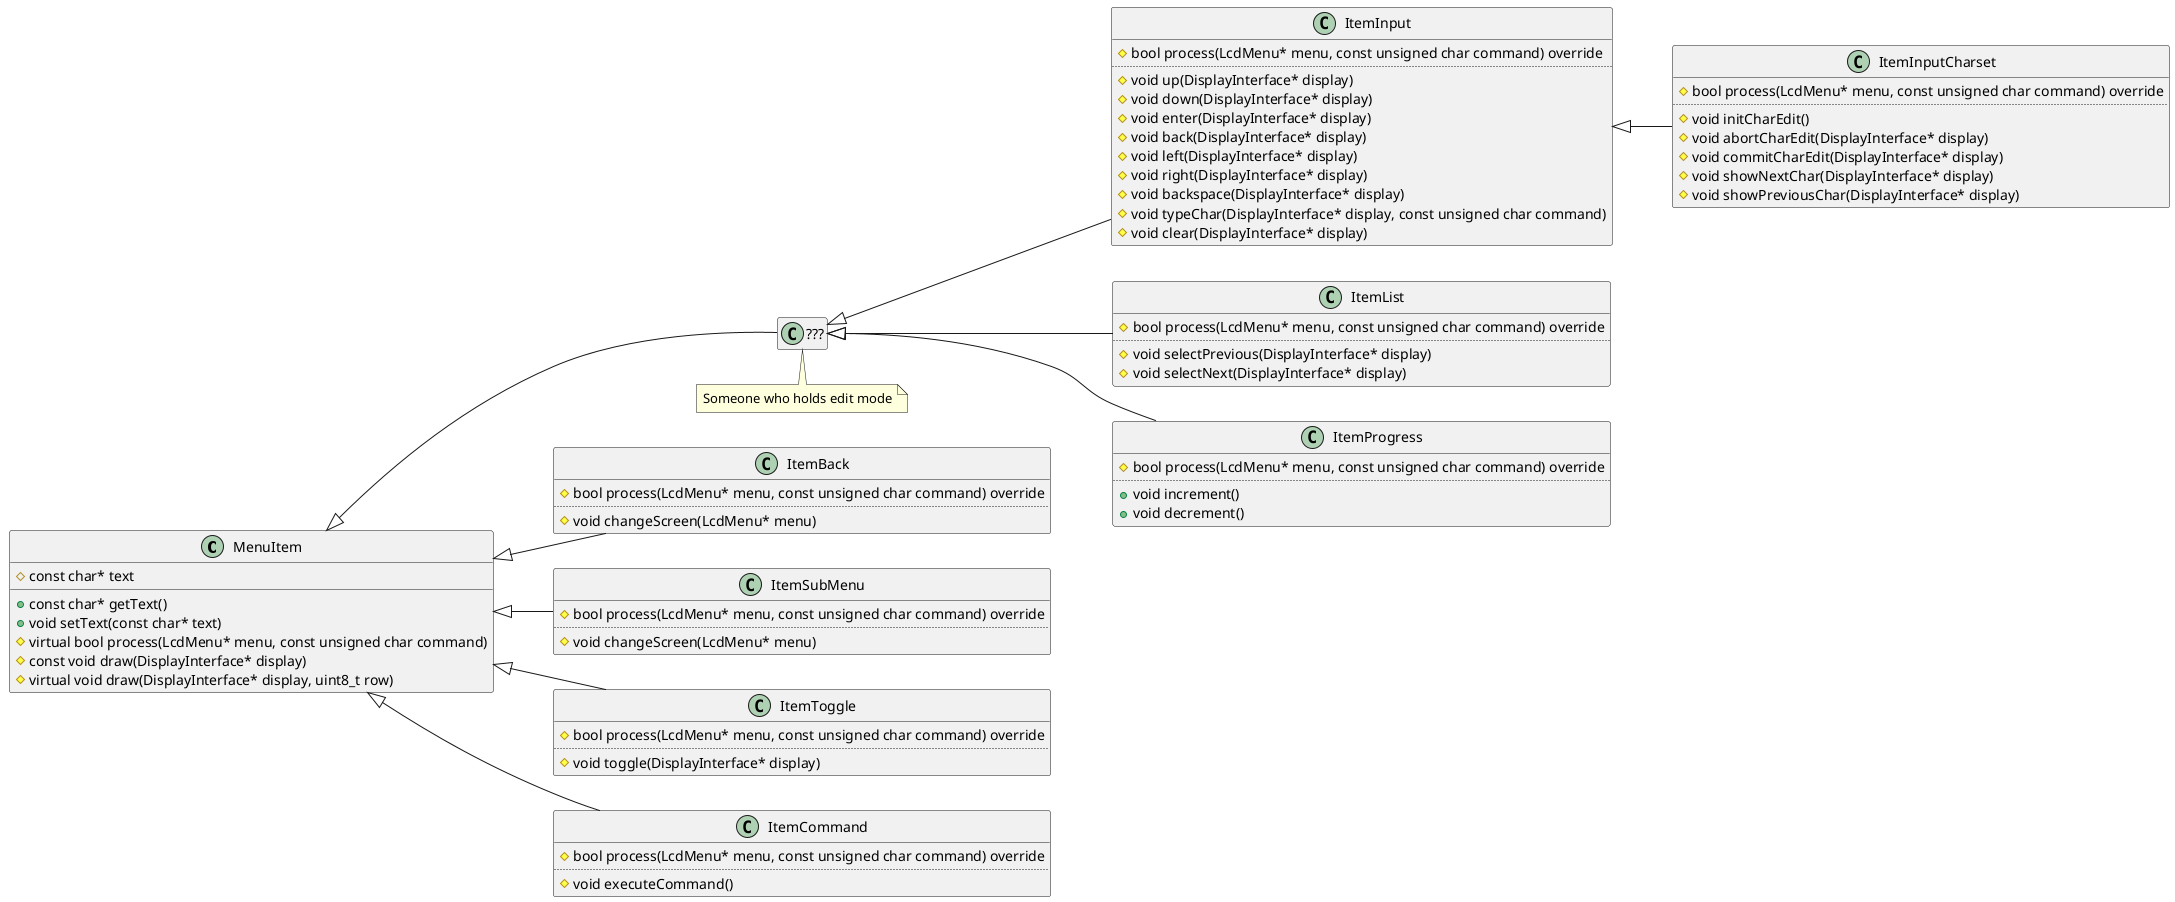 @startuml
skinparam backgroundColor #FFFFFF60
' https://www.plantuml.com/plantuml/uml/

hide empty members
left to right direction

class MenuItem {
    #const char* text
    +const char* getText()
    +void setText(const char* text)
    #virtual bool process(LcdMenu* menu, const unsigned char command)
    #const void draw(DisplayInterface* display)
    #virtual void draw(DisplayInterface* display, uint8_t row)
}

class ItemBack {
    #bool process(LcdMenu* menu, const unsigned char command) override
    ..
    #void changeScreen(LcdMenu* menu)
}

class ItemSubMenu {
    #bool process(LcdMenu* menu, const unsigned char command) override
    ..
    #void changeScreen(LcdMenu* menu)
}

class ItemToggle {
    #bool process(LcdMenu* menu, const unsigned char command) override
    ..
    #void toggle(DisplayInterface* display)
}

class ItemCommand {
    #bool process(LcdMenu* menu, const unsigned char command) override
    ..
    #void executeCommand()
}

class ItemInput {
    #bool process(LcdMenu* menu, const unsigned char command) override
    ..
    #void up(DisplayInterface* display)
    #void down(DisplayInterface* display)
    #void enter(DisplayInterface* display)
    #void back(DisplayInterface* display)
    #void left(DisplayInterface* display)
    #void right(DisplayInterface* display)
    #void backspace(DisplayInterface* display)
    #void typeChar(DisplayInterface* display, const unsigned char command)
    #void clear(DisplayInterface* display)
}

class ItemInputCharset {
    #bool process(LcdMenu* menu, const unsigned char command) override
    ..
    #void initCharEdit()
    #void abortCharEdit(DisplayInterface* display)
    #void commitCharEdit(DisplayInterface* display)
    #void showNextChar(DisplayInterface* display)
    #void showPreviousChar(DisplayInterface* display)
}

class ItemList {
    #bool process(LcdMenu* menu, const unsigned char command) override
    ..
    #void selectPrevious(DisplayInterface* display)
    #void selectNext(DisplayInterface* display)
}

class ItemProgress {
    #bool process(LcdMenu* menu, const unsigned char command) override
    ..
    +void increment()
    +void decrement()
}

class EditMode as "???" {
}

note bottom of EditMode : Someone who holds edit mode

ItemBack -u-|> MenuItem
ItemSubMenu -u-|> MenuItem
ItemToggle -u-|> MenuItem
ItemCommand -u-|> MenuItem
EditMode -u-|> MenuItem
ItemList -u-|> EditMode
ItemProgress -u-|> EditMode
ItemInput -u-|> EditMode
ItemInputCharset -u-|> ItemInput

@enduml
